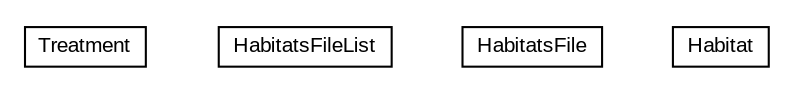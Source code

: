 #!/usr/local/bin/dot
#
# Class diagram 
# Generated by UMLGraph version R5_6-24-gf6e263 (http://www.umlgraph.org/)
#

digraph G {
	edge [fontname="arial",fontsize=10,labelfontname="arial",labelfontsize=10];
	node [fontname="arial",fontsize=10,shape=plaintext];
	nodesep=0.25;
	ranksep=0.5;
	// edu.arizona.biosemantics.semanticmarkup.markupelement.habitat.model.Treatment
	c23516 [label=<<table title="edu.arizona.biosemantics.semanticmarkup.markupelement.habitat.model.Treatment" border="0" cellborder="1" cellspacing="0" cellpadding="2" port="p" href="./Treatment.html">
		<tr><td><table border="0" cellspacing="0" cellpadding="1">
<tr><td align="center" balign="center"> Treatment </td></tr>
		</table></td></tr>
		</table>>, URL="./Treatment.html", fontname="arial", fontcolor="black", fontsize=10.0];
	// edu.arizona.biosemantics.semanticmarkup.markupelement.habitat.model.HabitatsFileList
	c23517 [label=<<table title="edu.arizona.biosemantics.semanticmarkup.markupelement.habitat.model.HabitatsFileList" border="0" cellborder="1" cellspacing="0" cellpadding="2" port="p" href="./HabitatsFileList.html">
		<tr><td><table border="0" cellspacing="0" cellpadding="1">
<tr><td align="center" balign="center"> HabitatsFileList </td></tr>
		</table></td></tr>
		</table>>, URL="./HabitatsFileList.html", fontname="arial", fontcolor="black", fontsize=10.0];
	// edu.arizona.biosemantics.semanticmarkup.markupelement.habitat.model.HabitatsFile
	c23518 [label=<<table title="edu.arizona.biosemantics.semanticmarkup.markupelement.habitat.model.HabitatsFile" border="0" cellborder="1" cellspacing="0" cellpadding="2" port="p" href="./HabitatsFile.html">
		<tr><td><table border="0" cellspacing="0" cellpadding="1">
<tr><td align="center" balign="center"> HabitatsFile </td></tr>
		</table></td></tr>
		</table>>, URL="./HabitatsFile.html", fontname="arial", fontcolor="black", fontsize=10.0];
	// edu.arizona.biosemantics.semanticmarkup.markupelement.habitat.model.Habitat
	c23519 [label=<<table title="edu.arizona.biosemantics.semanticmarkup.markupelement.habitat.model.Habitat" border="0" cellborder="1" cellspacing="0" cellpadding="2" port="p" href="./Habitat.html">
		<tr><td><table border="0" cellspacing="0" cellpadding="1">
<tr><td align="center" balign="center"> Habitat </td></tr>
		</table></td></tr>
		</table>>, URL="./Habitat.html", fontname="arial", fontcolor="black", fontsize=10.0];
}

